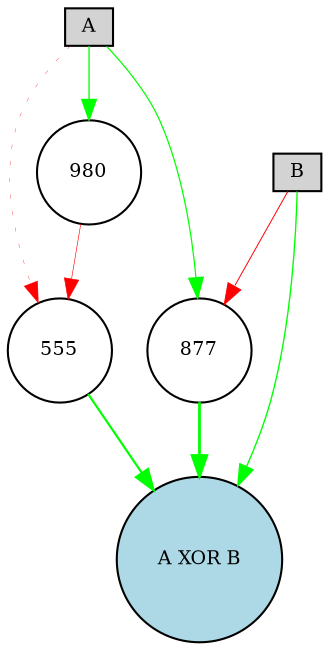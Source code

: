 digraph {
	node [fontsize=9 height=0.2 shape=circle width=0.2]
	A [fillcolor=lightgray shape=box style=filled]
	B [fillcolor=lightgray shape=box style=filled]
	"A XOR B" [fillcolor=lightblue style=filled]
	555 [fillcolor=white style=filled]
	980 [fillcolor=white style=filled]
	877 [fillcolor=white style=filled]
	B -> "A XOR B" [color=green penwidth=0.65311911985109 style=solid]
	A -> 555 [color=red penwidth=0.15966450474210503 style=dotted]
	555 -> "A XOR B" [color=green penwidth=1.0398760544202639 style=solid]
	A -> 877 [color=green penwidth=0.5889636666677986 style=solid]
	877 -> "A XOR B" [color=green penwidth=1.3280252746069434 style=solid]
	B -> 877 [color=red penwidth=0.47534143887689306 style=solid]
	A -> 980 [color=green penwidth=0.6239506610280244 style=solid]
	980 -> 555 [color=red penwidth=0.28792112666246666 style=solid]
}
